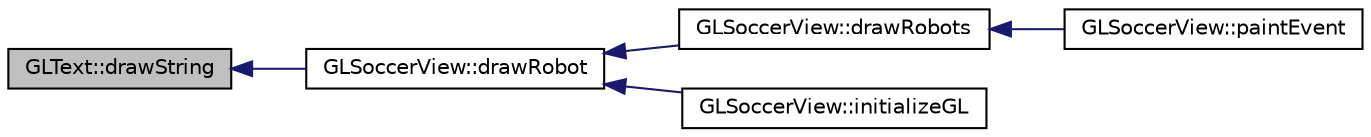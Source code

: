 digraph "GLText::drawString"
{
 // INTERACTIVE_SVG=YES
  edge [fontname="Helvetica",fontsize="10",labelfontname="Helvetica",labelfontsize="10"];
  node [fontname="Helvetica",fontsize="10",shape=record];
  rankdir="LR";
  Node1 [label="GLText::drawString",height=0.2,width=0.4,color="black", fillcolor="grey75", style="filled", fontcolor="black"];
  Node1 -> Node2 [dir="back",color="midnightblue",fontsize="10",style="solid",fontname="Helvetica"];
  Node2 [label="GLSoccerView::drawRobot",height=0.2,width=0.4,color="black", fillcolor="white", style="filled",URL="$da/d65/class_g_l_soccer_view.html#a62ac053a158a28493e7fa7e5c6679b82"];
  Node2 -> Node3 [dir="back",color="midnightblue",fontsize="10",style="solid",fontname="Helvetica"];
  Node3 [label="GLSoccerView::drawRobots",height=0.2,width=0.4,color="black", fillcolor="white", style="filled",URL="$da/d65/class_g_l_soccer_view.html#a01aaa5558ced229aed831425b4757d82"];
  Node3 -> Node4 [dir="back",color="midnightblue",fontsize="10",style="solid",fontname="Helvetica"];
  Node4 [label="GLSoccerView::paintEvent",height=0.2,width=0.4,color="black", fillcolor="white", style="filled",URL="$da/d65/class_g_l_soccer_view.html#abc9ac92d65af919e4e207ae096b86b5e"];
  Node2 -> Node5 [dir="back",color="midnightblue",fontsize="10",style="solid",fontname="Helvetica"];
  Node5 [label="GLSoccerView::initializeGL",height=0.2,width=0.4,color="black", fillcolor="white", style="filled",URL="$da/d65/class_g_l_soccer_view.html#aa868c716bffdeeba400f1b1ae0100f68"];
}
